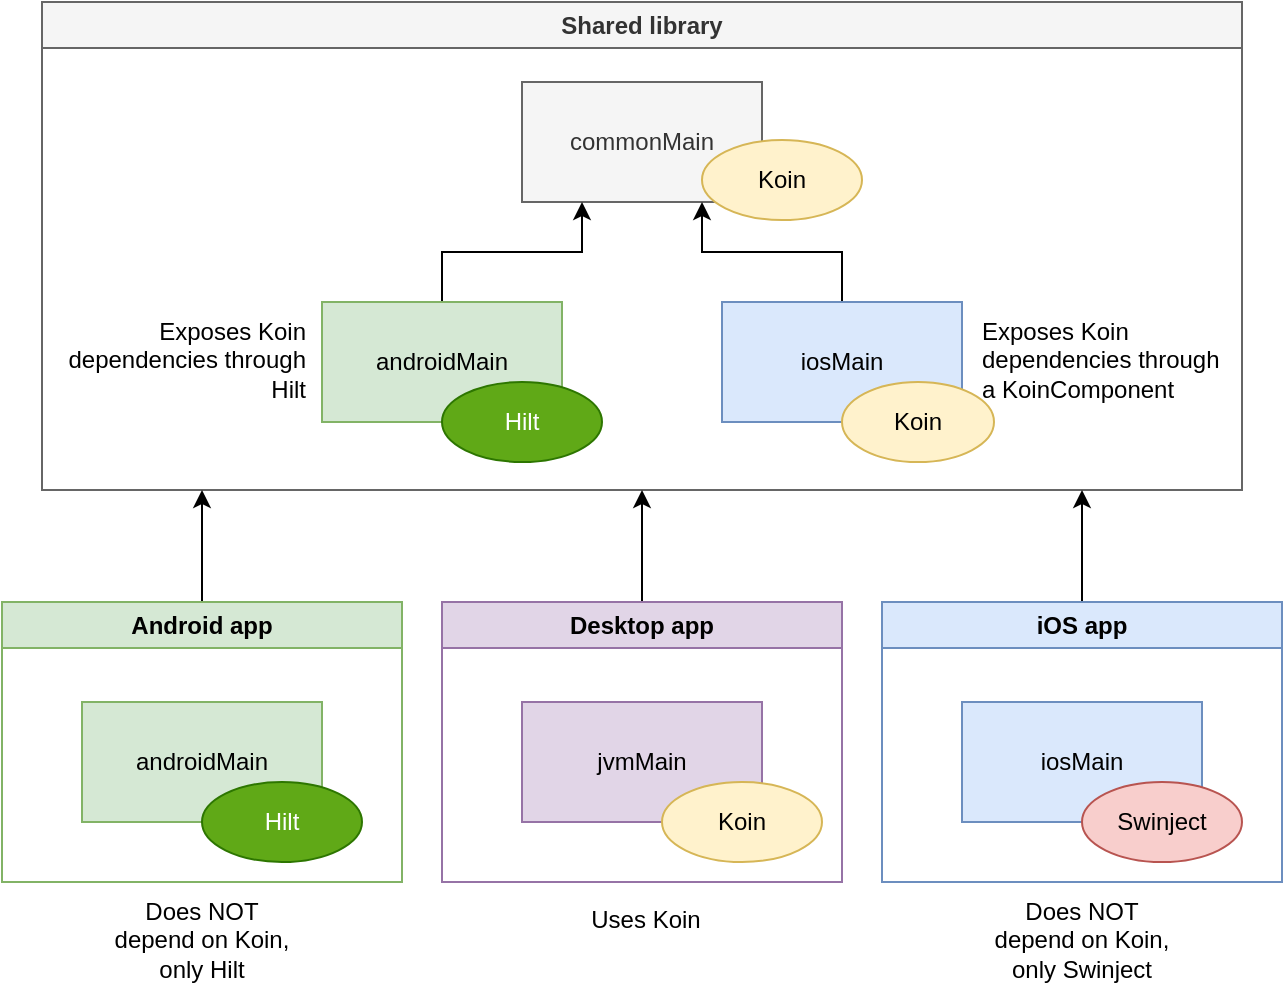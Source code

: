 <mxfile version="21.6.5" type="device">
  <diagram name="Page-1" id="wKJebOKrnrgbRVof3aQE">
    <mxGraphModel dx="1018" dy="679" grid="1" gridSize="10" guides="1" tooltips="1" connect="1" arrows="1" fold="1" page="1" pageScale="1" pageWidth="827" pageHeight="1169" math="0" shadow="0">
      <root>
        <mxCell id="0" />
        <mxCell id="1" parent="0" />
        <mxCell id="I7mu66cCPgJdqowpahpK-2" value="Shared library" style="swimlane;whiteSpace=wrap;html=1;fillColor=#f5f5f5;fontColor=#333333;strokeColor=#666666;fillStyle=solid;rounded=0;" parent="1" vertex="1">
          <mxGeometry x="120" y="76" width="600" height="244" as="geometry">
            <mxRectangle x="260" y="310" width="120" height="30" as="alternateBounds" />
          </mxGeometry>
        </mxCell>
        <mxCell id="I7mu66cCPgJdqowpahpK-1" value="commonMain" style="rounded=0;whiteSpace=wrap;html=1;fillColor=#f5f5f5;strokeColor=#666666;fontColor=#333333;" parent="I7mu66cCPgJdqowpahpK-2" vertex="1">
          <mxGeometry x="240" y="40" width="120" height="60" as="geometry" />
        </mxCell>
        <mxCell id="I7mu66cCPgJdqowpahpK-18" style="edgeStyle=orthogonalEdgeStyle;rounded=0;orthogonalLoop=1;jettySize=auto;html=1;entryX=0.25;entryY=1;entryDx=0;entryDy=0;" parent="I7mu66cCPgJdqowpahpK-2" source="I7mu66cCPgJdqowpahpK-12" target="I7mu66cCPgJdqowpahpK-1" edge="1">
          <mxGeometry relative="1" as="geometry" />
        </mxCell>
        <mxCell id="I7mu66cCPgJdqowpahpK-12" value="androidMain" style="rounded=0;whiteSpace=wrap;html=1;fillColor=#d5e8d4;strokeColor=#82b366;" parent="I7mu66cCPgJdqowpahpK-2" vertex="1">
          <mxGeometry x="140" y="150" width="120" height="60" as="geometry" />
        </mxCell>
        <mxCell id="I7mu66cCPgJdqowpahpK-13" value="Hilt" style="ellipse;whiteSpace=wrap;html=1;fillColor=#60a917;fontColor=#ffffff;strokeColor=#2D7600;" parent="I7mu66cCPgJdqowpahpK-2" vertex="1">
          <mxGeometry x="200" y="190" width="80" height="40" as="geometry" />
        </mxCell>
        <mxCell id="I7mu66cCPgJdqowpahpK-14" value="Koin" style="ellipse;whiteSpace=wrap;html=1;fillColor=#fff2cc;strokeColor=#d6b656;" parent="I7mu66cCPgJdqowpahpK-2" vertex="1">
          <mxGeometry x="330" y="69" width="80" height="40" as="geometry" />
        </mxCell>
        <mxCell id="8dOuvQ92vY1wH28UJnJR-11" style="edgeStyle=orthogonalEdgeStyle;rounded=0;orthogonalLoop=1;jettySize=auto;html=1;entryX=0.75;entryY=1;entryDx=0;entryDy=0;" edge="1" parent="I7mu66cCPgJdqowpahpK-2" source="8dOuvQ92vY1wH28UJnJR-9" target="I7mu66cCPgJdqowpahpK-1">
          <mxGeometry relative="1" as="geometry" />
        </mxCell>
        <mxCell id="8dOuvQ92vY1wH28UJnJR-9" value="iosMain" style="rounded=0;whiteSpace=wrap;html=1;fillColor=#dae8fc;strokeColor=#6c8ebf;" vertex="1" parent="I7mu66cCPgJdqowpahpK-2">
          <mxGeometry x="340" y="150" width="120" height="60" as="geometry" />
        </mxCell>
        <mxCell id="8dOuvQ92vY1wH28UJnJR-12" value="Koin" style="ellipse;whiteSpace=wrap;html=1;fillColor=#fff2cc;strokeColor=#d6b656;" vertex="1" parent="I7mu66cCPgJdqowpahpK-2">
          <mxGeometry x="400" y="190" width="76" height="40" as="geometry" />
        </mxCell>
        <mxCell id="8dOuvQ92vY1wH28UJnJR-18" style="edgeStyle=orthogonalEdgeStyle;rounded=0;orthogonalLoop=1;jettySize=auto;html=1;" edge="1" parent="1" source="I7mu66cCPgJdqowpahpK-3">
          <mxGeometry relative="1" as="geometry">
            <mxPoint x="200" y="320" as="targetPoint" />
          </mxGeometry>
        </mxCell>
        <mxCell id="I7mu66cCPgJdqowpahpK-3" value="Android app" style="swimlane;whiteSpace=wrap;html=1;fillColor=#d5e8d4;strokeColor=#82b366;" parent="1" vertex="1">
          <mxGeometry x="100" y="376" width="200" height="140" as="geometry" />
        </mxCell>
        <mxCell id="I7mu66cCPgJdqowpahpK-5" value="androidMain" style="rounded=0;whiteSpace=wrap;html=1;fillColor=#d5e8d4;strokeColor=#82b366;" parent="I7mu66cCPgJdqowpahpK-3" vertex="1">
          <mxGeometry x="40" y="50" width="120" height="60" as="geometry" />
        </mxCell>
        <mxCell id="I7mu66cCPgJdqowpahpK-7" value="Hilt" style="ellipse;whiteSpace=wrap;html=1;fillColor=#60a917;fontColor=#ffffff;strokeColor=#2D7600;" parent="I7mu66cCPgJdqowpahpK-3" vertex="1">
          <mxGeometry x="100" y="90" width="80" height="40" as="geometry" />
        </mxCell>
        <mxCell id="8dOuvQ92vY1wH28UJnJR-16" style="edgeStyle=orthogonalEdgeStyle;rounded=0;orthogonalLoop=1;jettySize=auto;html=1;entryX=0.5;entryY=1;entryDx=0;entryDy=0;" edge="1" parent="1" source="I7mu66cCPgJdqowpahpK-4" target="I7mu66cCPgJdqowpahpK-2">
          <mxGeometry relative="1" as="geometry" />
        </mxCell>
        <mxCell id="I7mu66cCPgJdqowpahpK-4" value="Desktop app" style="swimlane;whiteSpace=wrap;html=1;fillColor=#e1d5e7;strokeColor=#9673a6;" parent="1" vertex="1">
          <mxGeometry x="320" y="376" width="200" height="140" as="geometry" />
        </mxCell>
        <mxCell id="I7mu66cCPgJdqowpahpK-6" value="jvmMain" style="rounded=0;whiteSpace=wrap;html=1;fillColor=#e1d5e7;strokeColor=#9673a6;" parent="I7mu66cCPgJdqowpahpK-4" vertex="1">
          <mxGeometry x="40" y="50" width="120" height="60" as="geometry" />
        </mxCell>
        <mxCell id="I7mu66cCPgJdqowpahpK-11" value="Koin" style="ellipse;whiteSpace=wrap;html=1;fillColor=#fff2cc;strokeColor=#d6b656;" parent="I7mu66cCPgJdqowpahpK-4" vertex="1">
          <mxGeometry x="110" y="90" width="80" height="40" as="geometry" />
        </mxCell>
        <mxCell id="I7mu66cCPgJdqowpahpK-19" value="Does NOT depend on Koin, only Hilt" style="text;html=1;strokeColor=none;fillColor=none;align=center;verticalAlign=middle;whiteSpace=wrap;rounded=0;" parent="1" vertex="1">
          <mxGeometry x="155" y="530" width="90" height="30" as="geometry" />
        </mxCell>
        <mxCell id="8dOuvQ92vY1wH28UJnJR-17" style="edgeStyle=orthogonalEdgeStyle;rounded=0;orthogonalLoop=1;jettySize=auto;html=1;" edge="1" parent="1" source="8dOuvQ92vY1wH28UJnJR-2">
          <mxGeometry relative="1" as="geometry">
            <mxPoint x="640" y="320" as="targetPoint" />
          </mxGeometry>
        </mxCell>
        <mxCell id="8dOuvQ92vY1wH28UJnJR-2" value="iOS app" style="swimlane;whiteSpace=wrap;html=1;fillColor=#dae8fc;strokeColor=#6c8ebf;" vertex="1" parent="1">
          <mxGeometry x="540" y="376" width="200" height="140" as="geometry">
            <mxRectangle x="560" y="60" width="90" height="30" as="alternateBounds" />
          </mxGeometry>
        </mxCell>
        <mxCell id="8dOuvQ92vY1wH28UJnJR-3" value="iosMain" style="rounded=0;whiteSpace=wrap;html=1;fillColor=#dae8fc;strokeColor=#6c8ebf;" vertex="1" parent="8dOuvQ92vY1wH28UJnJR-2">
          <mxGeometry x="40" y="50" width="120" height="60" as="geometry" />
        </mxCell>
        <mxCell id="8dOuvQ92vY1wH28UJnJR-4" value="Swinject" style="ellipse;whiteSpace=wrap;html=1;fillColor=#f8cecc;strokeColor=#b85450;" vertex="1" parent="8dOuvQ92vY1wH28UJnJR-2">
          <mxGeometry x="100" y="90" width="80" height="40" as="geometry" />
        </mxCell>
        <mxCell id="8dOuvQ92vY1wH28UJnJR-5" value="Does NOT depend on Koin, only Swinject" style="text;html=1;strokeColor=none;fillColor=none;align=center;verticalAlign=middle;whiteSpace=wrap;rounded=0;" vertex="1" parent="1">
          <mxGeometry x="595" y="530" width="90" height="30" as="geometry" />
        </mxCell>
        <mxCell id="8dOuvQ92vY1wH28UJnJR-8" value="Uses Koin" style="text;html=1;strokeColor=none;fillColor=none;align=center;verticalAlign=middle;whiteSpace=wrap;rounded=0;" vertex="1" parent="1">
          <mxGeometry x="377" y="520" width="90" height="30" as="geometry" />
        </mxCell>
        <mxCell id="I7mu66cCPgJdqowpahpK-20" value="Exposes Koin dependencies through Hilt" style="text;html=1;strokeColor=none;fillColor=none;align=right;verticalAlign=middle;whiteSpace=wrap;rounded=0;" parent="1" vertex="1">
          <mxGeometry x="130" y="220" width="124" height="70" as="geometry" />
        </mxCell>
        <mxCell id="8dOuvQ92vY1wH28UJnJR-10" value="Exposes Koin dependencies through a KoinComponent" style="text;html=1;strokeColor=none;fillColor=none;align=left;verticalAlign=middle;whiteSpace=wrap;rounded=0;" vertex="1" parent="1">
          <mxGeometry x="588" y="220" width="130" height="70" as="geometry" />
        </mxCell>
      </root>
    </mxGraphModel>
  </diagram>
</mxfile>
